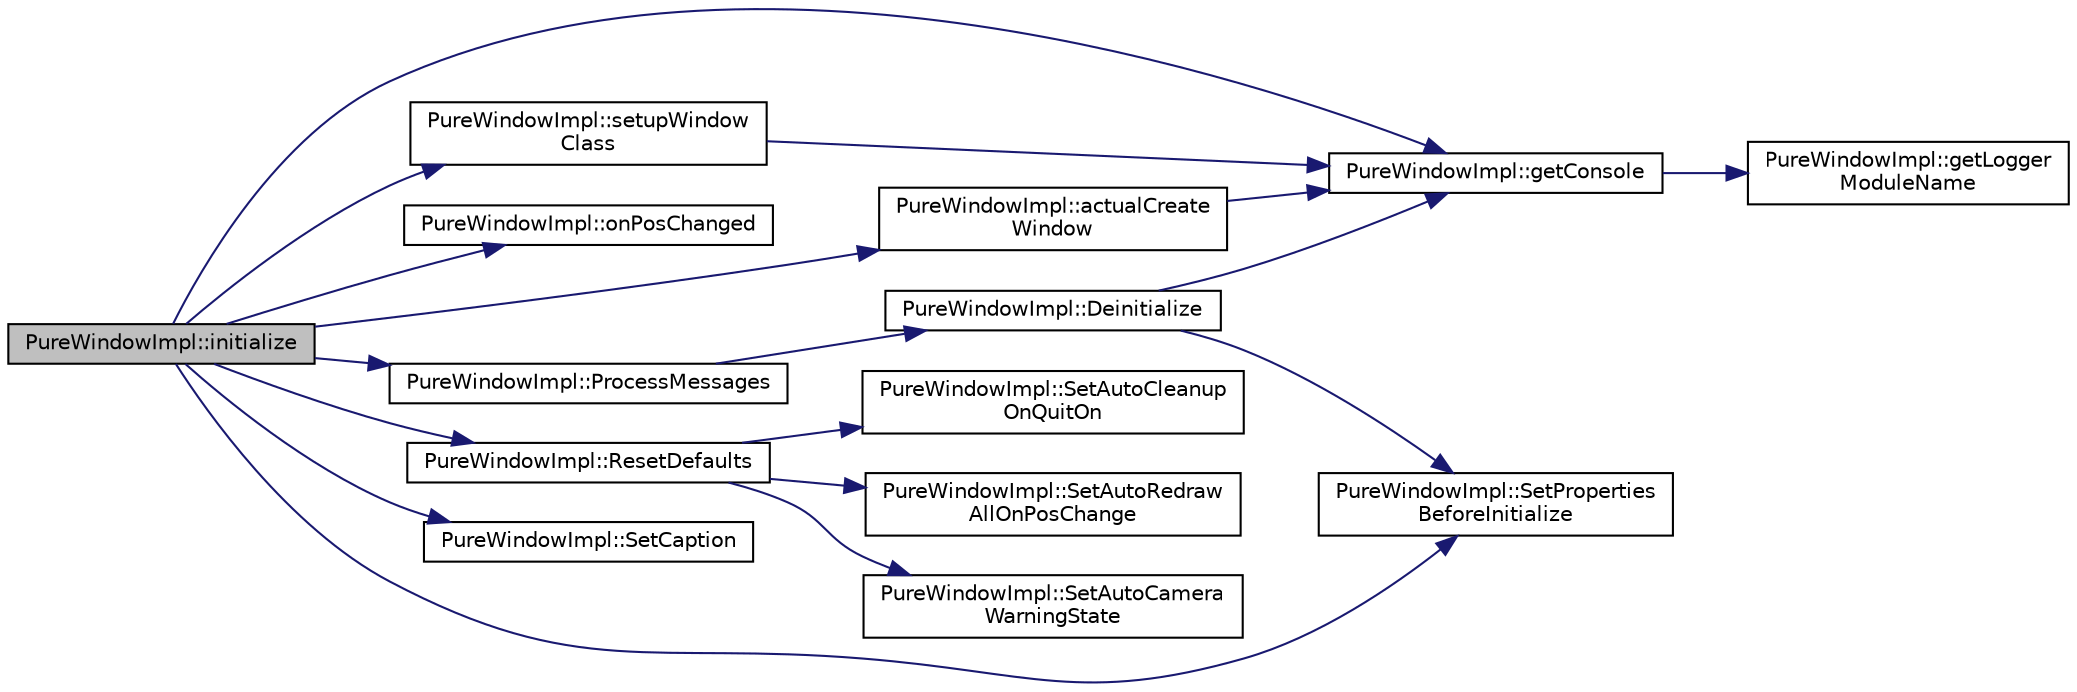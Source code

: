 digraph "PureWindowImpl::initialize"
{
 // LATEX_PDF_SIZE
  edge [fontname="Helvetica",fontsize="10",labelfontname="Helvetica",labelfontsize="10"];
  node [fontname="Helvetica",fontsize="10",shape=record];
  rankdir="LR";
  Node1 [label="PureWindowImpl::initialize",height=0.2,width=0.4,color="black", fillcolor="grey75", style="filled", fontcolor="black",tooltip="This creates the window actually."];
  Node1 -> Node2 [color="midnightblue",fontsize="10",style="solid",fontname="Helvetica"];
  Node2 [label="PureWindowImpl::actualCreate\lWindow",height=0.2,width=0.4,color="black", fillcolor="white", style="filled",URL="$class_pure_window_impl.html#a54fcaa2bd19d5b794094fad570fbc281",tooltip="This creates the window actually."];
  Node2 -> Node3 [color="midnightblue",fontsize="10",style="solid",fontname="Helvetica"];
  Node3 [label="PureWindowImpl::getConsole",height=0.2,width=0.4,color="black", fillcolor="white", style="filled",URL="$class_pure_window_impl.html#a65ec9e49320741ceed29454a3ad894f3",tooltip="Returns access to console preset with logger module name as this class."];
  Node3 -> Node4 [color="midnightblue",fontsize="10",style="solid",fontname="Helvetica"];
  Node4 [label="PureWindowImpl::getLogger\lModuleName",height=0.2,width=0.4,color="black", fillcolor="white", style="filled",URL="$class_pure_window_impl.html#a1ed00e8b044917d53908f0322461c755",tooltip="Returns the logger module name of this class."];
  Node1 -> Node3 [color="midnightblue",fontsize="10",style="solid",fontname="Helvetica"];
  Node1 -> Node5 [color="midnightblue",fontsize="10",style="solid",fontname="Helvetica"];
  Node5 [label="PureWindowImpl::onPosChanged",height=0.2,width=0.4,color="black", fillcolor="white", style="filled",URL="$class_pure_window_impl.html#a2c6804dfac33470c4894eea5e5a58532",tooltip=" "];
  Node1 -> Node6 [color="midnightblue",fontsize="10",style="solid",fontname="Helvetica"];
  Node6 [label="PureWindowImpl::ProcessMessages",height=0.2,width=0.4,color="black", fillcolor="white", style="filled",URL="$class_pure_window_impl.html#a6bac6ce105a6e8c45995ceb6e2843c8e",tooltip="Processes the queued window messages."];
  Node6 -> Node7 [color="midnightblue",fontsize="10",style="solid",fontname="Helvetica"];
  Node7 [label="PureWindowImpl::Deinitialize",height=0.2,width=0.4,color="black", fillcolor="white", style="filled",URL="$class_pure_window_impl.html#a37fe2076508abeef4450ccc5e8d0e48e",tooltip="This deletes the window, then initialize() can be called again later."];
  Node7 -> Node3 [color="midnightblue",fontsize="10",style="solid",fontname="Helvetica"];
  Node7 -> Node8 [color="midnightblue",fontsize="10",style="solid",fontname="Helvetica"];
  Node8 [label="PureWindowImpl::SetProperties\lBeforeInitialize",height=0.2,width=0.4,color="black", fillcolor="white", style="filled",URL="$class_pure_window_impl.html#a2bae084cd98b0a9dbf306b41ac65857f",tooltip="Sets default values to properties, used by ctor and Deinitialize()."];
  Node1 -> Node9 [color="midnightblue",fontsize="10",style="solid",fontname="Helvetica"];
  Node9 [label="PureWindowImpl::ResetDefaults",height=0.2,width=0.4,color="black", fillcolor="white", style="filled",URL="$class_pure_window_impl.html#ae93aec083800488a4fe64e479bf0639c",tooltip="Resets the default settings."];
  Node9 -> Node10 [color="midnightblue",fontsize="10",style="solid",fontname="Helvetica"];
  Node10 [label="PureWindowImpl::SetAutoCamera\lWarningState",height=0.2,width=0.4,color="black", fillcolor="white", style="filled",URL="$class_pure_window_impl.html#a7e1804a01427f81286214f2b2efe8668",tooltip="Sets whether automatic camera warning on resize is enabled or not."];
  Node9 -> Node11 [color="midnightblue",fontsize="10",style="solid",fontname="Helvetica"];
  Node11 [label="PureWindowImpl::SetAutoCleanup\lOnQuitOn",height=0.2,width=0.4,color="black", fillcolor="white", style="filled",URL="$class_pure_window_impl.html#add90f2e1a625996d7a39b88bb3f7dcac",tooltip="Sets whether automatic cleanup of window on close request is enabled or not."];
  Node9 -> Node12 [color="midnightblue",fontsize="10",style="solid",fontname="Helvetica"];
  Node12 [label="PureWindowImpl::SetAutoRedraw\lAllOnPosChange",height=0.2,width=0.4,color="black", fillcolor="white", style="filled",URL="$class_pure_window_impl.html#a433680bf6cc8f0d8920e4ef26b350eda",tooltip="Sets whether automatic redraw of window contents on position change is enabled or not."];
  Node1 -> Node13 [color="midnightblue",fontsize="10",style="solid",fontname="Helvetica"];
  Node13 [label="PureWindowImpl::SetCaption",height=0.2,width=0.4,color="black", fillcolor="white", style="filled",URL="$class_pure_window_impl.html#a60a3e21e12c285f0e06862f768ad0b9e",tooltip="Sets the window caption."];
  Node1 -> Node8 [color="midnightblue",fontsize="10",style="solid",fontname="Helvetica"];
  Node1 -> Node14 [color="midnightblue",fontsize="10",style="solid",fontname="Helvetica"];
  Node14 [label="PureWindowImpl::setupWindow\lClass",height=0.2,width=0.4,color="black", fillcolor="white", style="filled",URL="$class_pure_window_impl.html#a547ccd82fb5f7294e4943716a023f89d",tooltip="Fills the given WNDCLASS structure and registers it."];
  Node14 -> Node3 [color="midnightblue",fontsize="10",style="solid",fontname="Helvetica"];
}
